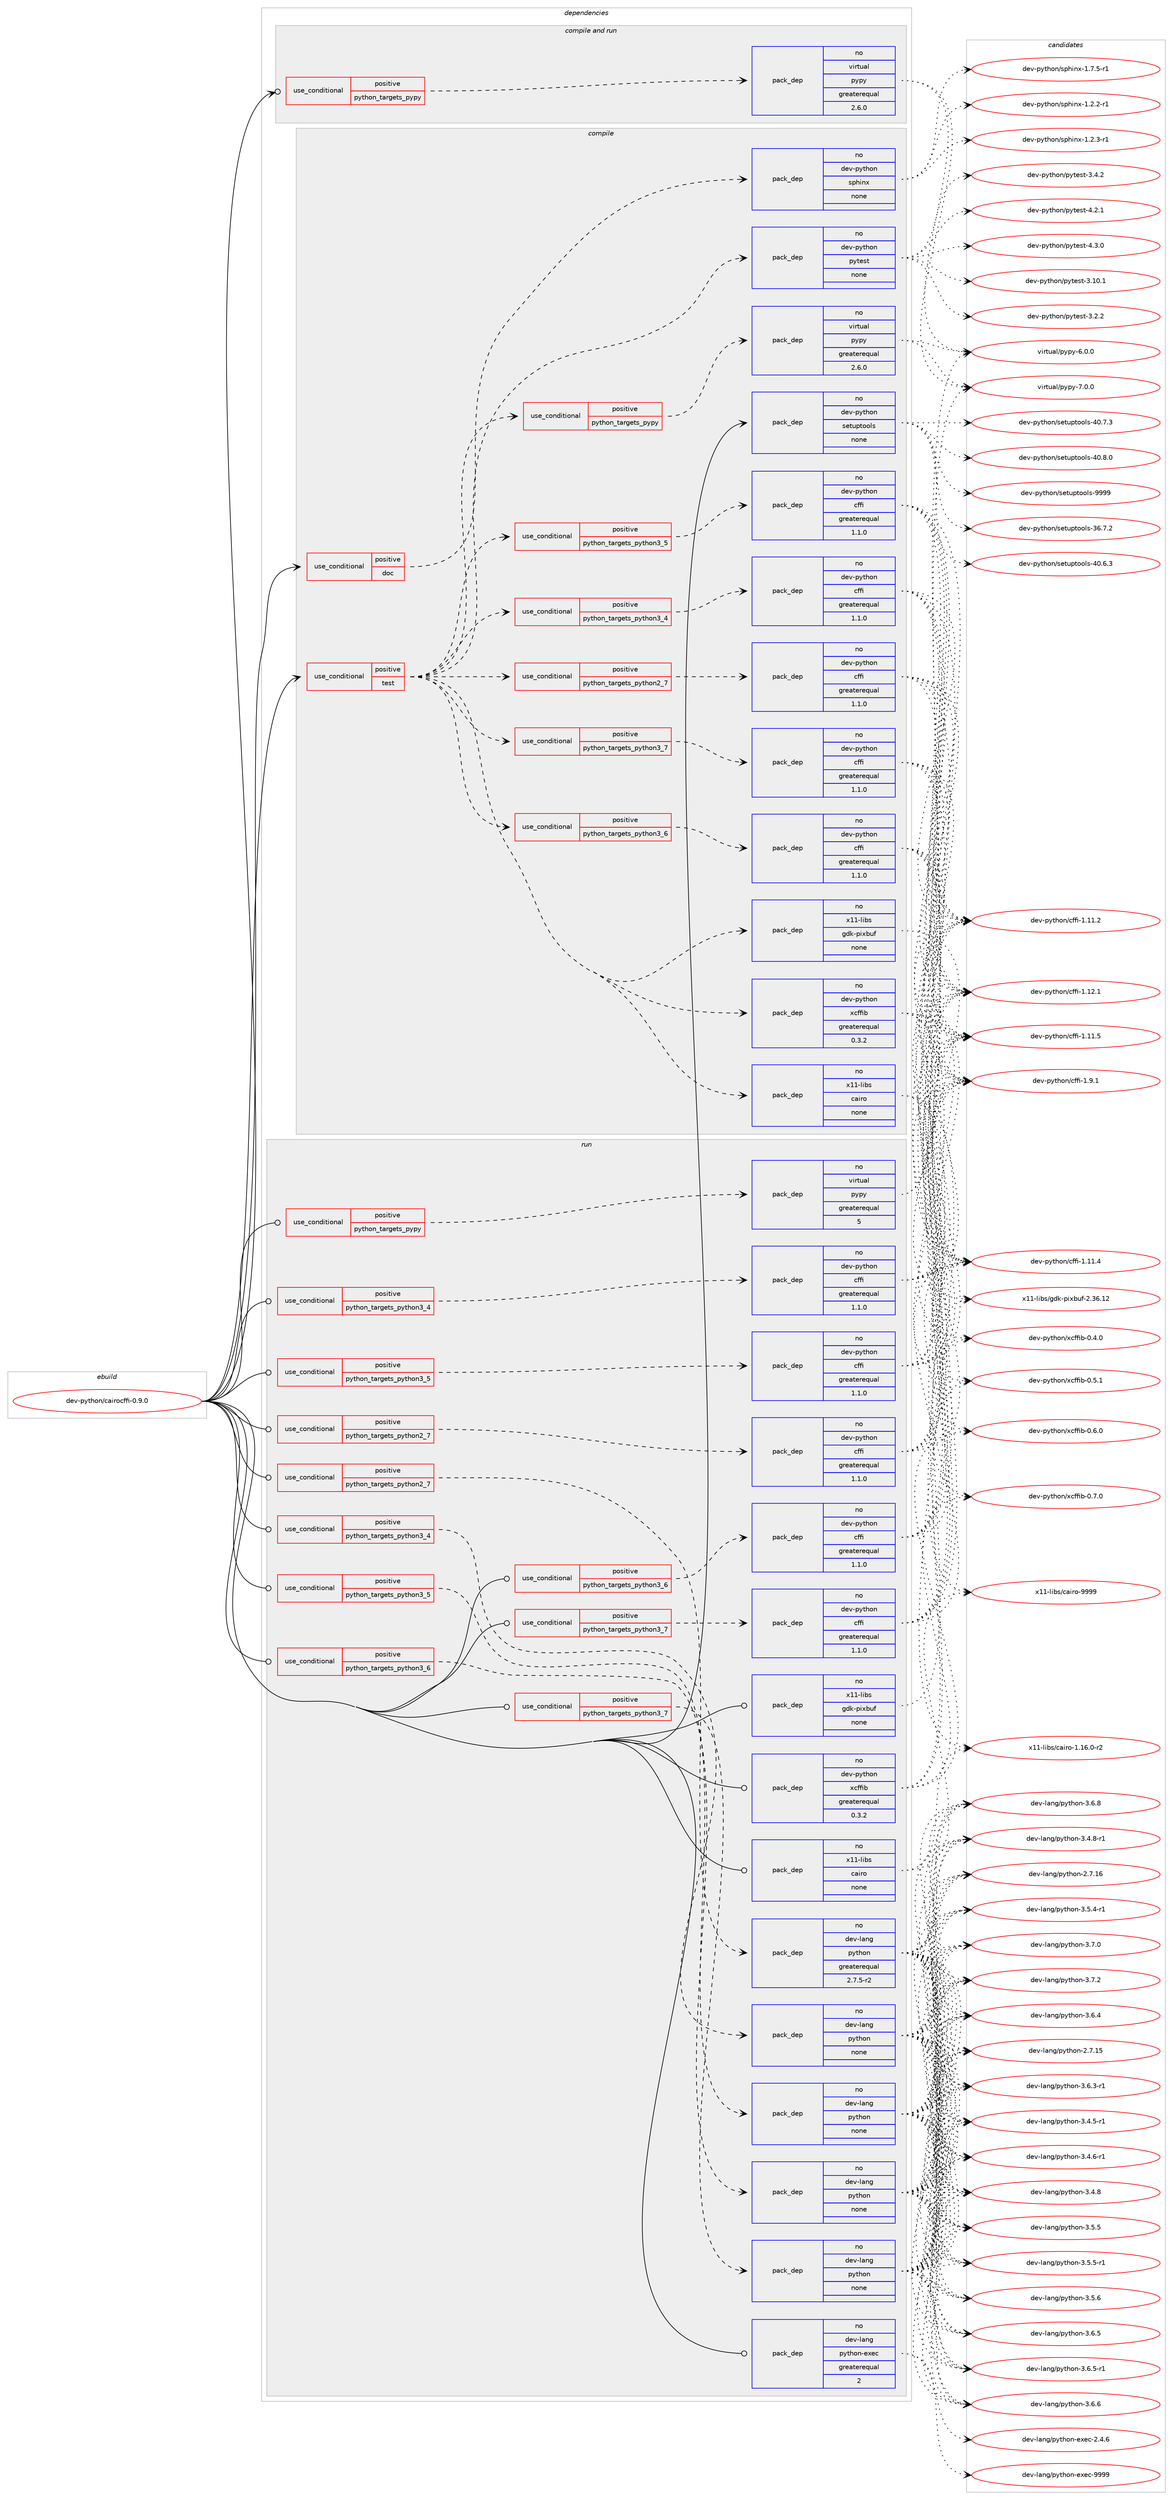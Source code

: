 digraph prolog {

# *************
# Graph options
# *************

newrank=true;
concentrate=true;
compound=true;
graph [rankdir=LR,fontname=Helvetica,fontsize=10,ranksep=1.5];#, ranksep=2.5, nodesep=0.2];
edge  [arrowhead=vee];
node  [fontname=Helvetica,fontsize=10];

# **********
# The ebuild
# **********

subgraph cluster_leftcol {
color=gray;
rank=same;
label=<<i>ebuild</i>>;
id [label="dev-python/cairocffi-0.9.0", color=red, width=4, href="../dev-python/cairocffi-0.9.0.svg"];
}

# ****************
# The dependencies
# ****************

subgraph cluster_midcol {
color=gray;
label=<<i>dependencies</i>>;
subgraph cluster_compile {
fillcolor="#eeeeee";
style=filled;
label=<<i>compile</i>>;
subgraph cond372012 {
dependency1402258 [label=<<TABLE BORDER="0" CELLBORDER="1" CELLSPACING="0" CELLPADDING="4"><TR><TD ROWSPAN="3" CELLPADDING="10">use_conditional</TD></TR><TR><TD>positive</TD></TR><TR><TD>doc</TD></TR></TABLE>>, shape=none, color=red];
subgraph pack1007013 {
dependency1402259 [label=<<TABLE BORDER="0" CELLBORDER="1" CELLSPACING="0" CELLPADDING="4" WIDTH="220"><TR><TD ROWSPAN="6" CELLPADDING="30">pack_dep</TD></TR><TR><TD WIDTH="110">no</TD></TR><TR><TD>dev-python</TD></TR><TR><TD>sphinx</TD></TR><TR><TD>none</TD></TR><TR><TD></TD></TR></TABLE>>, shape=none, color=blue];
}
dependency1402258:e -> dependency1402259:w [weight=20,style="dashed",arrowhead="vee"];
}
id:e -> dependency1402258:w [weight=20,style="solid",arrowhead="vee"];
subgraph cond372013 {
dependency1402260 [label=<<TABLE BORDER="0" CELLBORDER="1" CELLSPACING="0" CELLPADDING="4"><TR><TD ROWSPAN="3" CELLPADDING="10">use_conditional</TD></TR><TR><TD>positive</TD></TR><TR><TD>test</TD></TR></TABLE>>, shape=none, color=red];
subgraph cond372014 {
dependency1402261 [label=<<TABLE BORDER="0" CELLBORDER="1" CELLSPACING="0" CELLPADDING="4"><TR><TD ROWSPAN="3" CELLPADDING="10">use_conditional</TD></TR><TR><TD>positive</TD></TR><TR><TD>python_targets_python2_7</TD></TR></TABLE>>, shape=none, color=red];
subgraph pack1007014 {
dependency1402262 [label=<<TABLE BORDER="0" CELLBORDER="1" CELLSPACING="0" CELLPADDING="4" WIDTH="220"><TR><TD ROWSPAN="6" CELLPADDING="30">pack_dep</TD></TR><TR><TD WIDTH="110">no</TD></TR><TR><TD>dev-python</TD></TR><TR><TD>cffi</TD></TR><TR><TD>greaterequal</TD></TR><TR><TD>1.1.0</TD></TR></TABLE>>, shape=none, color=blue];
}
dependency1402261:e -> dependency1402262:w [weight=20,style="dashed",arrowhead="vee"];
}
dependency1402260:e -> dependency1402261:w [weight=20,style="dashed",arrowhead="vee"];
subgraph cond372015 {
dependency1402263 [label=<<TABLE BORDER="0" CELLBORDER="1" CELLSPACING="0" CELLPADDING="4"><TR><TD ROWSPAN="3" CELLPADDING="10">use_conditional</TD></TR><TR><TD>positive</TD></TR><TR><TD>python_targets_python3_4</TD></TR></TABLE>>, shape=none, color=red];
subgraph pack1007015 {
dependency1402264 [label=<<TABLE BORDER="0" CELLBORDER="1" CELLSPACING="0" CELLPADDING="4" WIDTH="220"><TR><TD ROWSPAN="6" CELLPADDING="30">pack_dep</TD></TR><TR><TD WIDTH="110">no</TD></TR><TR><TD>dev-python</TD></TR><TR><TD>cffi</TD></TR><TR><TD>greaterequal</TD></TR><TR><TD>1.1.0</TD></TR></TABLE>>, shape=none, color=blue];
}
dependency1402263:e -> dependency1402264:w [weight=20,style="dashed",arrowhead="vee"];
}
dependency1402260:e -> dependency1402263:w [weight=20,style="dashed",arrowhead="vee"];
subgraph cond372016 {
dependency1402265 [label=<<TABLE BORDER="0" CELLBORDER="1" CELLSPACING="0" CELLPADDING="4"><TR><TD ROWSPAN="3" CELLPADDING="10">use_conditional</TD></TR><TR><TD>positive</TD></TR><TR><TD>python_targets_python3_5</TD></TR></TABLE>>, shape=none, color=red];
subgraph pack1007016 {
dependency1402266 [label=<<TABLE BORDER="0" CELLBORDER="1" CELLSPACING="0" CELLPADDING="4" WIDTH="220"><TR><TD ROWSPAN="6" CELLPADDING="30">pack_dep</TD></TR><TR><TD WIDTH="110">no</TD></TR><TR><TD>dev-python</TD></TR><TR><TD>cffi</TD></TR><TR><TD>greaterequal</TD></TR><TR><TD>1.1.0</TD></TR></TABLE>>, shape=none, color=blue];
}
dependency1402265:e -> dependency1402266:w [weight=20,style="dashed",arrowhead="vee"];
}
dependency1402260:e -> dependency1402265:w [weight=20,style="dashed",arrowhead="vee"];
subgraph cond372017 {
dependency1402267 [label=<<TABLE BORDER="0" CELLBORDER="1" CELLSPACING="0" CELLPADDING="4"><TR><TD ROWSPAN="3" CELLPADDING="10">use_conditional</TD></TR><TR><TD>positive</TD></TR><TR><TD>python_targets_python3_6</TD></TR></TABLE>>, shape=none, color=red];
subgraph pack1007017 {
dependency1402268 [label=<<TABLE BORDER="0" CELLBORDER="1" CELLSPACING="0" CELLPADDING="4" WIDTH="220"><TR><TD ROWSPAN="6" CELLPADDING="30">pack_dep</TD></TR><TR><TD WIDTH="110">no</TD></TR><TR><TD>dev-python</TD></TR><TR><TD>cffi</TD></TR><TR><TD>greaterequal</TD></TR><TR><TD>1.1.0</TD></TR></TABLE>>, shape=none, color=blue];
}
dependency1402267:e -> dependency1402268:w [weight=20,style="dashed",arrowhead="vee"];
}
dependency1402260:e -> dependency1402267:w [weight=20,style="dashed",arrowhead="vee"];
subgraph cond372018 {
dependency1402269 [label=<<TABLE BORDER="0" CELLBORDER="1" CELLSPACING="0" CELLPADDING="4"><TR><TD ROWSPAN="3" CELLPADDING="10">use_conditional</TD></TR><TR><TD>positive</TD></TR><TR><TD>python_targets_python3_7</TD></TR></TABLE>>, shape=none, color=red];
subgraph pack1007018 {
dependency1402270 [label=<<TABLE BORDER="0" CELLBORDER="1" CELLSPACING="0" CELLPADDING="4" WIDTH="220"><TR><TD ROWSPAN="6" CELLPADDING="30">pack_dep</TD></TR><TR><TD WIDTH="110">no</TD></TR><TR><TD>dev-python</TD></TR><TR><TD>cffi</TD></TR><TR><TD>greaterequal</TD></TR><TR><TD>1.1.0</TD></TR></TABLE>>, shape=none, color=blue];
}
dependency1402269:e -> dependency1402270:w [weight=20,style="dashed",arrowhead="vee"];
}
dependency1402260:e -> dependency1402269:w [weight=20,style="dashed",arrowhead="vee"];
subgraph pack1007019 {
dependency1402271 [label=<<TABLE BORDER="0" CELLBORDER="1" CELLSPACING="0" CELLPADDING="4" WIDTH="220"><TR><TD ROWSPAN="6" CELLPADDING="30">pack_dep</TD></TR><TR><TD WIDTH="110">no</TD></TR><TR><TD>dev-python</TD></TR><TR><TD>xcffib</TD></TR><TR><TD>greaterequal</TD></TR><TR><TD>0.3.2</TD></TR></TABLE>>, shape=none, color=blue];
}
dependency1402260:e -> dependency1402271:w [weight=20,style="dashed",arrowhead="vee"];
subgraph pack1007020 {
dependency1402272 [label=<<TABLE BORDER="0" CELLBORDER="1" CELLSPACING="0" CELLPADDING="4" WIDTH="220"><TR><TD ROWSPAN="6" CELLPADDING="30">pack_dep</TD></TR><TR><TD WIDTH="110">no</TD></TR><TR><TD>x11-libs</TD></TR><TR><TD>cairo</TD></TR><TR><TD>none</TD></TR><TR><TD></TD></TR></TABLE>>, shape=none, color=blue];
}
dependency1402260:e -> dependency1402272:w [weight=20,style="dashed",arrowhead="vee"];
subgraph pack1007021 {
dependency1402273 [label=<<TABLE BORDER="0" CELLBORDER="1" CELLSPACING="0" CELLPADDING="4" WIDTH="220"><TR><TD ROWSPAN="6" CELLPADDING="30">pack_dep</TD></TR><TR><TD WIDTH="110">no</TD></TR><TR><TD>x11-libs</TD></TR><TR><TD>gdk-pixbuf</TD></TR><TR><TD>none</TD></TR><TR><TD></TD></TR></TABLE>>, shape=none, color=blue];
}
dependency1402260:e -> dependency1402273:w [weight=20,style="dashed",arrowhead="vee"];
subgraph cond372019 {
dependency1402274 [label=<<TABLE BORDER="0" CELLBORDER="1" CELLSPACING="0" CELLPADDING="4"><TR><TD ROWSPAN="3" CELLPADDING="10">use_conditional</TD></TR><TR><TD>positive</TD></TR><TR><TD>python_targets_pypy</TD></TR></TABLE>>, shape=none, color=red];
subgraph pack1007022 {
dependency1402275 [label=<<TABLE BORDER="0" CELLBORDER="1" CELLSPACING="0" CELLPADDING="4" WIDTH="220"><TR><TD ROWSPAN="6" CELLPADDING="30">pack_dep</TD></TR><TR><TD WIDTH="110">no</TD></TR><TR><TD>virtual</TD></TR><TR><TD>pypy</TD></TR><TR><TD>greaterequal</TD></TR><TR><TD>2.6.0</TD></TR></TABLE>>, shape=none, color=blue];
}
dependency1402274:e -> dependency1402275:w [weight=20,style="dashed",arrowhead="vee"];
}
dependency1402260:e -> dependency1402274:w [weight=20,style="dashed",arrowhead="vee"];
subgraph pack1007023 {
dependency1402276 [label=<<TABLE BORDER="0" CELLBORDER="1" CELLSPACING="0" CELLPADDING="4" WIDTH="220"><TR><TD ROWSPAN="6" CELLPADDING="30">pack_dep</TD></TR><TR><TD WIDTH="110">no</TD></TR><TR><TD>dev-python</TD></TR><TR><TD>pytest</TD></TR><TR><TD>none</TD></TR><TR><TD></TD></TR></TABLE>>, shape=none, color=blue];
}
dependency1402260:e -> dependency1402276:w [weight=20,style="dashed",arrowhead="vee"];
}
id:e -> dependency1402260:w [weight=20,style="solid",arrowhead="vee"];
subgraph pack1007024 {
dependency1402277 [label=<<TABLE BORDER="0" CELLBORDER="1" CELLSPACING="0" CELLPADDING="4" WIDTH="220"><TR><TD ROWSPAN="6" CELLPADDING="30">pack_dep</TD></TR><TR><TD WIDTH="110">no</TD></TR><TR><TD>dev-python</TD></TR><TR><TD>setuptools</TD></TR><TR><TD>none</TD></TR><TR><TD></TD></TR></TABLE>>, shape=none, color=blue];
}
id:e -> dependency1402277:w [weight=20,style="solid",arrowhead="vee"];
}
subgraph cluster_compileandrun {
fillcolor="#eeeeee";
style=filled;
label=<<i>compile and run</i>>;
subgraph cond372020 {
dependency1402278 [label=<<TABLE BORDER="0" CELLBORDER="1" CELLSPACING="0" CELLPADDING="4"><TR><TD ROWSPAN="3" CELLPADDING="10">use_conditional</TD></TR><TR><TD>positive</TD></TR><TR><TD>python_targets_pypy</TD></TR></TABLE>>, shape=none, color=red];
subgraph pack1007025 {
dependency1402279 [label=<<TABLE BORDER="0" CELLBORDER="1" CELLSPACING="0" CELLPADDING="4" WIDTH="220"><TR><TD ROWSPAN="6" CELLPADDING="30">pack_dep</TD></TR><TR><TD WIDTH="110">no</TD></TR><TR><TD>virtual</TD></TR><TR><TD>pypy</TD></TR><TR><TD>greaterequal</TD></TR><TR><TD>2.6.0</TD></TR></TABLE>>, shape=none, color=blue];
}
dependency1402278:e -> dependency1402279:w [weight=20,style="dashed",arrowhead="vee"];
}
id:e -> dependency1402278:w [weight=20,style="solid",arrowhead="odotvee"];
}
subgraph cluster_run {
fillcolor="#eeeeee";
style=filled;
label=<<i>run</i>>;
subgraph cond372021 {
dependency1402280 [label=<<TABLE BORDER="0" CELLBORDER="1" CELLSPACING="0" CELLPADDING="4"><TR><TD ROWSPAN="3" CELLPADDING="10">use_conditional</TD></TR><TR><TD>positive</TD></TR><TR><TD>python_targets_pypy</TD></TR></TABLE>>, shape=none, color=red];
subgraph pack1007026 {
dependency1402281 [label=<<TABLE BORDER="0" CELLBORDER="1" CELLSPACING="0" CELLPADDING="4" WIDTH="220"><TR><TD ROWSPAN="6" CELLPADDING="30">pack_dep</TD></TR><TR><TD WIDTH="110">no</TD></TR><TR><TD>virtual</TD></TR><TR><TD>pypy</TD></TR><TR><TD>greaterequal</TD></TR><TR><TD>5</TD></TR></TABLE>>, shape=none, color=blue];
}
dependency1402280:e -> dependency1402281:w [weight=20,style="dashed",arrowhead="vee"];
}
id:e -> dependency1402280:w [weight=20,style="solid",arrowhead="odot"];
subgraph cond372022 {
dependency1402282 [label=<<TABLE BORDER="0" CELLBORDER="1" CELLSPACING="0" CELLPADDING="4"><TR><TD ROWSPAN="3" CELLPADDING="10">use_conditional</TD></TR><TR><TD>positive</TD></TR><TR><TD>python_targets_python2_7</TD></TR></TABLE>>, shape=none, color=red];
subgraph pack1007027 {
dependency1402283 [label=<<TABLE BORDER="0" CELLBORDER="1" CELLSPACING="0" CELLPADDING="4" WIDTH="220"><TR><TD ROWSPAN="6" CELLPADDING="30">pack_dep</TD></TR><TR><TD WIDTH="110">no</TD></TR><TR><TD>dev-lang</TD></TR><TR><TD>python</TD></TR><TR><TD>greaterequal</TD></TR><TR><TD>2.7.5-r2</TD></TR></TABLE>>, shape=none, color=blue];
}
dependency1402282:e -> dependency1402283:w [weight=20,style="dashed",arrowhead="vee"];
}
id:e -> dependency1402282:w [weight=20,style="solid",arrowhead="odot"];
subgraph cond372023 {
dependency1402284 [label=<<TABLE BORDER="0" CELLBORDER="1" CELLSPACING="0" CELLPADDING="4"><TR><TD ROWSPAN="3" CELLPADDING="10">use_conditional</TD></TR><TR><TD>positive</TD></TR><TR><TD>python_targets_python2_7</TD></TR></TABLE>>, shape=none, color=red];
subgraph pack1007028 {
dependency1402285 [label=<<TABLE BORDER="0" CELLBORDER="1" CELLSPACING="0" CELLPADDING="4" WIDTH="220"><TR><TD ROWSPAN="6" CELLPADDING="30">pack_dep</TD></TR><TR><TD WIDTH="110">no</TD></TR><TR><TD>dev-python</TD></TR><TR><TD>cffi</TD></TR><TR><TD>greaterequal</TD></TR><TR><TD>1.1.0</TD></TR></TABLE>>, shape=none, color=blue];
}
dependency1402284:e -> dependency1402285:w [weight=20,style="dashed",arrowhead="vee"];
}
id:e -> dependency1402284:w [weight=20,style="solid",arrowhead="odot"];
subgraph cond372024 {
dependency1402286 [label=<<TABLE BORDER="0" CELLBORDER="1" CELLSPACING="0" CELLPADDING="4"><TR><TD ROWSPAN="3" CELLPADDING="10">use_conditional</TD></TR><TR><TD>positive</TD></TR><TR><TD>python_targets_python3_4</TD></TR></TABLE>>, shape=none, color=red];
subgraph pack1007029 {
dependency1402287 [label=<<TABLE BORDER="0" CELLBORDER="1" CELLSPACING="0" CELLPADDING="4" WIDTH="220"><TR><TD ROWSPAN="6" CELLPADDING="30">pack_dep</TD></TR><TR><TD WIDTH="110">no</TD></TR><TR><TD>dev-lang</TD></TR><TR><TD>python</TD></TR><TR><TD>none</TD></TR><TR><TD></TD></TR></TABLE>>, shape=none, color=blue];
}
dependency1402286:e -> dependency1402287:w [weight=20,style="dashed",arrowhead="vee"];
}
id:e -> dependency1402286:w [weight=20,style="solid",arrowhead="odot"];
subgraph cond372025 {
dependency1402288 [label=<<TABLE BORDER="0" CELLBORDER="1" CELLSPACING="0" CELLPADDING="4"><TR><TD ROWSPAN="3" CELLPADDING="10">use_conditional</TD></TR><TR><TD>positive</TD></TR><TR><TD>python_targets_python3_4</TD></TR></TABLE>>, shape=none, color=red];
subgraph pack1007030 {
dependency1402289 [label=<<TABLE BORDER="0" CELLBORDER="1" CELLSPACING="0" CELLPADDING="4" WIDTH="220"><TR><TD ROWSPAN="6" CELLPADDING="30">pack_dep</TD></TR><TR><TD WIDTH="110">no</TD></TR><TR><TD>dev-python</TD></TR><TR><TD>cffi</TD></TR><TR><TD>greaterequal</TD></TR><TR><TD>1.1.0</TD></TR></TABLE>>, shape=none, color=blue];
}
dependency1402288:e -> dependency1402289:w [weight=20,style="dashed",arrowhead="vee"];
}
id:e -> dependency1402288:w [weight=20,style="solid",arrowhead="odot"];
subgraph cond372026 {
dependency1402290 [label=<<TABLE BORDER="0" CELLBORDER="1" CELLSPACING="0" CELLPADDING="4"><TR><TD ROWSPAN="3" CELLPADDING="10">use_conditional</TD></TR><TR><TD>positive</TD></TR><TR><TD>python_targets_python3_5</TD></TR></TABLE>>, shape=none, color=red];
subgraph pack1007031 {
dependency1402291 [label=<<TABLE BORDER="0" CELLBORDER="1" CELLSPACING="0" CELLPADDING="4" WIDTH="220"><TR><TD ROWSPAN="6" CELLPADDING="30">pack_dep</TD></TR><TR><TD WIDTH="110">no</TD></TR><TR><TD>dev-lang</TD></TR><TR><TD>python</TD></TR><TR><TD>none</TD></TR><TR><TD></TD></TR></TABLE>>, shape=none, color=blue];
}
dependency1402290:e -> dependency1402291:w [weight=20,style="dashed",arrowhead="vee"];
}
id:e -> dependency1402290:w [weight=20,style="solid",arrowhead="odot"];
subgraph cond372027 {
dependency1402292 [label=<<TABLE BORDER="0" CELLBORDER="1" CELLSPACING="0" CELLPADDING="4"><TR><TD ROWSPAN="3" CELLPADDING="10">use_conditional</TD></TR><TR><TD>positive</TD></TR><TR><TD>python_targets_python3_5</TD></TR></TABLE>>, shape=none, color=red];
subgraph pack1007032 {
dependency1402293 [label=<<TABLE BORDER="0" CELLBORDER="1" CELLSPACING="0" CELLPADDING="4" WIDTH="220"><TR><TD ROWSPAN="6" CELLPADDING="30">pack_dep</TD></TR><TR><TD WIDTH="110">no</TD></TR><TR><TD>dev-python</TD></TR><TR><TD>cffi</TD></TR><TR><TD>greaterequal</TD></TR><TR><TD>1.1.0</TD></TR></TABLE>>, shape=none, color=blue];
}
dependency1402292:e -> dependency1402293:w [weight=20,style="dashed",arrowhead="vee"];
}
id:e -> dependency1402292:w [weight=20,style="solid",arrowhead="odot"];
subgraph cond372028 {
dependency1402294 [label=<<TABLE BORDER="0" CELLBORDER="1" CELLSPACING="0" CELLPADDING="4"><TR><TD ROWSPAN="3" CELLPADDING="10">use_conditional</TD></TR><TR><TD>positive</TD></TR><TR><TD>python_targets_python3_6</TD></TR></TABLE>>, shape=none, color=red];
subgraph pack1007033 {
dependency1402295 [label=<<TABLE BORDER="0" CELLBORDER="1" CELLSPACING="0" CELLPADDING="4" WIDTH="220"><TR><TD ROWSPAN="6" CELLPADDING="30">pack_dep</TD></TR><TR><TD WIDTH="110">no</TD></TR><TR><TD>dev-lang</TD></TR><TR><TD>python</TD></TR><TR><TD>none</TD></TR><TR><TD></TD></TR></TABLE>>, shape=none, color=blue];
}
dependency1402294:e -> dependency1402295:w [weight=20,style="dashed",arrowhead="vee"];
}
id:e -> dependency1402294:w [weight=20,style="solid",arrowhead="odot"];
subgraph cond372029 {
dependency1402296 [label=<<TABLE BORDER="0" CELLBORDER="1" CELLSPACING="0" CELLPADDING="4"><TR><TD ROWSPAN="3" CELLPADDING="10">use_conditional</TD></TR><TR><TD>positive</TD></TR><TR><TD>python_targets_python3_6</TD></TR></TABLE>>, shape=none, color=red];
subgraph pack1007034 {
dependency1402297 [label=<<TABLE BORDER="0" CELLBORDER="1" CELLSPACING="0" CELLPADDING="4" WIDTH="220"><TR><TD ROWSPAN="6" CELLPADDING="30">pack_dep</TD></TR><TR><TD WIDTH="110">no</TD></TR><TR><TD>dev-python</TD></TR><TR><TD>cffi</TD></TR><TR><TD>greaterequal</TD></TR><TR><TD>1.1.0</TD></TR></TABLE>>, shape=none, color=blue];
}
dependency1402296:e -> dependency1402297:w [weight=20,style="dashed",arrowhead="vee"];
}
id:e -> dependency1402296:w [weight=20,style="solid",arrowhead="odot"];
subgraph cond372030 {
dependency1402298 [label=<<TABLE BORDER="0" CELLBORDER="1" CELLSPACING="0" CELLPADDING="4"><TR><TD ROWSPAN="3" CELLPADDING="10">use_conditional</TD></TR><TR><TD>positive</TD></TR><TR><TD>python_targets_python3_7</TD></TR></TABLE>>, shape=none, color=red];
subgraph pack1007035 {
dependency1402299 [label=<<TABLE BORDER="0" CELLBORDER="1" CELLSPACING="0" CELLPADDING="4" WIDTH="220"><TR><TD ROWSPAN="6" CELLPADDING="30">pack_dep</TD></TR><TR><TD WIDTH="110">no</TD></TR><TR><TD>dev-lang</TD></TR><TR><TD>python</TD></TR><TR><TD>none</TD></TR><TR><TD></TD></TR></TABLE>>, shape=none, color=blue];
}
dependency1402298:e -> dependency1402299:w [weight=20,style="dashed",arrowhead="vee"];
}
id:e -> dependency1402298:w [weight=20,style="solid",arrowhead="odot"];
subgraph cond372031 {
dependency1402300 [label=<<TABLE BORDER="0" CELLBORDER="1" CELLSPACING="0" CELLPADDING="4"><TR><TD ROWSPAN="3" CELLPADDING="10">use_conditional</TD></TR><TR><TD>positive</TD></TR><TR><TD>python_targets_python3_7</TD></TR></TABLE>>, shape=none, color=red];
subgraph pack1007036 {
dependency1402301 [label=<<TABLE BORDER="0" CELLBORDER="1" CELLSPACING="0" CELLPADDING="4" WIDTH="220"><TR><TD ROWSPAN="6" CELLPADDING="30">pack_dep</TD></TR><TR><TD WIDTH="110">no</TD></TR><TR><TD>dev-python</TD></TR><TR><TD>cffi</TD></TR><TR><TD>greaterequal</TD></TR><TR><TD>1.1.0</TD></TR></TABLE>>, shape=none, color=blue];
}
dependency1402300:e -> dependency1402301:w [weight=20,style="dashed",arrowhead="vee"];
}
id:e -> dependency1402300:w [weight=20,style="solid",arrowhead="odot"];
subgraph pack1007037 {
dependency1402302 [label=<<TABLE BORDER="0" CELLBORDER="1" CELLSPACING="0" CELLPADDING="4" WIDTH="220"><TR><TD ROWSPAN="6" CELLPADDING="30">pack_dep</TD></TR><TR><TD WIDTH="110">no</TD></TR><TR><TD>dev-lang</TD></TR><TR><TD>python-exec</TD></TR><TR><TD>greaterequal</TD></TR><TR><TD>2</TD></TR></TABLE>>, shape=none, color=blue];
}
id:e -> dependency1402302:w [weight=20,style="solid",arrowhead="odot"];
subgraph pack1007038 {
dependency1402303 [label=<<TABLE BORDER="0" CELLBORDER="1" CELLSPACING="0" CELLPADDING="4" WIDTH="220"><TR><TD ROWSPAN="6" CELLPADDING="30">pack_dep</TD></TR><TR><TD WIDTH="110">no</TD></TR><TR><TD>dev-python</TD></TR><TR><TD>xcffib</TD></TR><TR><TD>greaterequal</TD></TR><TR><TD>0.3.2</TD></TR></TABLE>>, shape=none, color=blue];
}
id:e -> dependency1402303:w [weight=20,style="solid",arrowhead="odot"];
subgraph pack1007039 {
dependency1402304 [label=<<TABLE BORDER="0" CELLBORDER="1" CELLSPACING="0" CELLPADDING="4" WIDTH="220"><TR><TD ROWSPAN="6" CELLPADDING="30">pack_dep</TD></TR><TR><TD WIDTH="110">no</TD></TR><TR><TD>x11-libs</TD></TR><TR><TD>cairo</TD></TR><TR><TD>none</TD></TR><TR><TD></TD></TR></TABLE>>, shape=none, color=blue];
}
id:e -> dependency1402304:w [weight=20,style="solid",arrowhead="odot"];
subgraph pack1007040 {
dependency1402305 [label=<<TABLE BORDER="0" CELLBORDER="1" CELLSPACING="0" CELLPADDING="4" WIDTH="220"><TR><TD ROWSPAN="6" CELLPADDING="30">pack_dep</TD></TR><TR><TD WIDTH="110">no</TD></TR><TR><TD>x11-libs</TD></TR><TR><TD>gdk-pixbuf</TD></TR><TR><TD>none</TD></TR><TR><TD></TD></TR></TABLE>>, shape=none, color=blue];
}
id:e -> dependency1402305:w [weight=20,style="solid",arrowhead="odot"];
}
}

# **************
# The candidates
# **************

subgraph cluster_choices {
rank=same;
color=gray;
label=<<i>candidates</i>>;

subgraph choice1007013 {
color=black;
nodesep=1;
choice10010111845112121116104111110471151121041051101204549465046504511449 [label="dev-python/sphinx-1.2.2-r1", color=red, width=4,href="../dev-python/sphinx-1.2.2-r1.svg"];
choice10010111845112121116104111110471151121041051101204549465046514511449 [label="dev-python/sphinx-1.2.3-r1", color=red, width=4,href="../dev-python/sphinx-1.2.3-r1.svg"];
choice10010111845112121116104111110471151121041051101204549465546534511449 [label="dev-python/sphinx-1.7.5-r1", color=red, width=4,href="../dev-python/sphinx-1.7.5-r1.svg"];
dependency1402259:e -> choice10010111845112121116104111110471151121041051101204549465046504511449:w [style=dotted,weight="100"];
dependency1402259:e -> choice10010111845112121116104111110471151121041051101204549465046514511449:w [style=dotted,weight="100"];
dependency1402259:e -> choice10010111845112121116104111110471151121041051101204549465546534511449:w [style=dotted,weight="100"];
}
subgraph choice1007014 {
color=black;
nodesep=1;
choice10010111845112121116104111110479910210210545494649494650 [label="dev-python/cffi-1.11.2", color=red, width=4,href="../dev-python/cffi-1.11.2.svg"];
choice10010111845112121116104111110479910210210545494649494652 [label="dev-python/cffi-1.11.4", color=red, width=4,href="../dev-python/cffi-1.11.4.svg"];
choice10010111845112121116104111110479910210210545494649494653 [label="dev-python/cffi-1.11.5", color=red, width=4,href="../dev-python/cffi-1.11.5.svg"];
choice10010111845112121116104111110479910210210545494649504649 [label="dev-python/cffi-1.12.1", color=red, width=4,href="../dev-python/cffi-1.12.1.svg"];
choice100101118451121211161041111104799102102105454946574649 [label="dev-python/cffi-1.9.1", color=red, width=4,href="../dev-python/cffi-1.9.1.svg"];
dependency1402262:e -> choice10010111845112121116104111110479910210210545494649494650:w [style=dotted,weight="100"];
dependency1402262:e -> choice10010111845112121116104111110479910210210545494649494652:w [style=dotted,weight="100"];
dependency1402262:e -> choice10010111845112121116104111110479910210210545494649494653:w [style=dotted,weight="100"];
dependency1402262:e -> choice10010111845112121116104111110479910210210545494649504649:w [style=dotted,weight="100"];
dependency1402262:e -> choice100101118451121211161041111104799102102105454946574649:w [style=dotted,weight="100"];
}
subgraph choice1007015 {
color=black;
nodesep=1;
choice10010111845112121116104111110479910210210545494649494650 [label="dev-python/cffi-1.11.2", color=red, width=4,href="../dev-python/cffi-1.11.2.svg"];
choice10010111845112121116104111110479910210210545494649494652 [label="dev-python/cffi-1.11.4", color=red, width=4,href="../dev-python/cffi-1.11.4.svg"];
choice10010111845112121116104111110479910210210545494649494653 [label="dev-python/cffi-1.11.5", color=red, width=4,href="../dev-python/cffi-1.11.5.svg"];
choice10010111845112121116104111110479910210210545494649504649 [label="dev-python/cffi-1.12.1", color=red, width=4,href="../dev-python/cffi-1.12.1.svg"];
choice100101118451121211161041111104799102102105454946574649 [label="dev-python/cffi-1.9.1", color=red, width=4,href="../dev-python/cffi-1.9.1.svg"];
dependency1402264:e -> choice10010111845112121116104111110479910210210545494649494650:w [style=dotted,weight="100"];
dependency1402264:e -> choice10010111845112121116104111110479910210210545494649494652:w [style=dotted,weight="100"];
dependency1402264:e -> choice10010111845112121116104111110479910210210545494649494653:w [style=dotted,weight="100"];
dependency1402264:e -> choice10010111845112121116104111110479910210210545494649504649:w [style=dotted,weight="100"];
dependency1402264:e -> choice100101118451121211161041111104799102102105454946574649:w [style=dotted,weight="100"];
}
subgraph choice1007016 {
color=black;
nodesep=1;
choice10010111845112121116104111110479910210210545494649494650 [label="dev-python/cffi-1.11.2", color=red, width=4,href="../dev-python/cffi-1.11.2.svg"];
choice10010111845112121116104111110479910210210545494649494652 [label="dev-python/cffi-1.11.4", color=red, width=4,href="../dev-python/cffi-1.11.4.svg"];
choice10010111845112121116104111110479910210210545494649494653 [label="dev-python/cffi-1.11.5", color=red, width=4,href="../dev-python/cffi-1.11.5.svg"];
choice10010111845112121116104111110479910210210545494649504649 [label="dev-python/cffi-1.12.1", color=red, width=4,href="../dev-python/cffi-1.12.1.svg"];
choice100101118451121211161041111104799102102105454946574649 [label="dev-python/cffi-1.9.1", color=red, width=4,href="../dev-python/cffi-1.9.1.svg"];
dependency1402266:e -> choice10010111845112121116104111110479910210210545494649494650:w [style=dotted,weight="100"];
dependency1402266:e -> choice10010111845112121116104111110479910210210545494649494652:w [style=dotted,weight="100"];
dependency1402266:e -> choice10010111845112121116104111110479910210210545494649494653:w [style=dotted,weight="100"];
dependency1402266:e -> choice10010111845112121116104111110479910210210545494649504649:w [style=dotted,weight="100"];
dependency1402266:e -> choice100101118451121211161041111104799102102105454946574649:w [style=dotted,weight="100"];
}
subgraph choice1007017 {
color=black;
nodesep=1;
choice10010111845112121116104111110479910210210545494649494650 [label="dev-python/cffi-1.11.2", color=red, width=4,href="../dev-python/cffi-1.11.2.svg"];
choice10010111845112121116104111110479910210210545494649494652 [label="dev-python/cffi-1.11.4", color=red, width=4,href="../dev-python/cffi-1.11.4.svg"];
choice10010111845112121116104111110479910210210545494649494653 [label="dev-python/cffi-1.11.5", color=red, width=4,href="../dev-python/cffi-1.11.5.svg"];
choice10010111845112121116104111110479910210210545494649504649 [label="dev-python/cffi-1.12.1", color=red, width=4,href="../dev-python/cffi-1.12.1.svg"];
choice100101118451121211161041111104799102102105454946574649 [label="dev-python/cffi-1.9.1", color=red, width=4,href="../dev-python/cffi-1.9.1.svg"];
dependency1402268:e -> choice10010111845112121116104111110479910210210545494649494650:w [style=dotted,weight="100"];
dependency1402268:e -> choice10010111845112121116104111110479910210210545494649494652:w [style=dotted,weight="100"];
dependency1402268:e -> choice10010111845112121116104111110479910210210545494649494653:w [style=dotted,weight="100"];
dependency1402268:e -> choice10010111845112121116104111110479910210210545494649504649:w [style=dotted,weight="100"];
dependency1402268:e -> choice100101118451121211161041111104799102102105454946574649:w [style=dotted,weight="100"];
}
subgraph choice1007018 {
color=black;
nodesep=1;
choice10010111845112121116104111110479910210210545494649494650 [label="dev-python/cffi-1.11.2", color=red, width=4,href="../dev-python/cffi-1.11.2.svg"];
choice10010111845112121116104111110479910210210545494649494652 [label="dev-python/cffi-1.11.4", color=red, width=4,href="../dev-python/cffi-1.11.4.svg"];
choice10010111845112121116104111110479910210210545494649494653 [label="dev-python/cffi-1.11.5", color=red, width=4,href="../dev-python/cffi-1.11.5.svg"];
choice10010111845112121116104111110479910210210545494649504649 [label="dev-python/cffi-1.12.1", color=red, width=4,href="../dev-python/cffi-1.12.1.svg"];
choice100101118451121211161041111104799102102105454946574649 [label="dev-python/cffi-1.9.1", color=red, width=4,href="../dev-python/cffi-1.9.1.svg"];
dependency1402270:e -> choice10010111845112121116104111110479910210210545494649494650:w [style=dotted,weight="100"];
dependency1402270:e -> choice10010111845112121116104111110479910210210545494649494652:w [style=dotted,weight="100"];
dependency1402270:e -> choice10010111845112121116104111110479910210210545494649494653:w [style=dotted,weight="100"];
dependency1402270:e -> choice10010111845112121116104111110479910210210545494649504649:w [style=dotted,weight="100"];
dependency1402270:e -> choice100101118451121211161041111104799102102105454946574649:w [style=dotted,weight="100"];
}
subgraph choice1007019 {
color=black;
nodesep=1;
choice10010111845112121116104111110471209910210210598454846524648 [label="dev-python/xcffib-0.4.0", color=red, width=4,href="../dev-python/xcffib-0.4.0.svg"];
choice10010111845112121116104111110471209910210210598454846534649 [label="dev-python/xcffib-0.5.1", color=red, width=4,href="../dev-python/xcffib-0.5.1.svg"];
choice10010111845112121116104111110471209910210210598454846544648 [label="dev-python/xcffib-0.6.0", color=red, width=4,href="../dev-python/xcffib-0.6.0.svg"];
choice10010111845112121116104111110471209910210210598454846554648 [label="dev-python/xcffib-0.7.0", color=red, width=4,href="../dev-python/xcffib-0.7.0.svg"];
dependency1402271:e -> choice10010111845112121116104111110471209910210210598454846524648:w [style=dotted,weight="100"];
dependency1402271:e -> choice10010111845112121116104111110471209910210210598454846534649:w [style=dotted,weight="100"];
dependency1402271:e -> choice10010111845112121116104111110471209910210210598454846544648:w [style=dotted,weight="100"];
dependency1402271:e -> choice10010111845112121116104111110471209910210210598454846554648:w [style=dotted,weight="100"];
}
subgraph choice1007020 {
color=black;
nodesep=1;
choice12049494510810598115479997105114111454946495446484511450 [label="x11-libs/cairo-1.16.0-r2", color=red, width=4,href="../x11-libs/cairo-1.16.0-r2.svg"];
choice120494945108105981154799971051141114557575757 [label="x11-libs/cairo-9999", color=red, width=4,href="../x11-libs/cairo-9999.svg"];
dependency1402272:e -> choice12049494510810598115479997105114111454946495446484511450:w [style=dotted,weight="100"];
dependency1402272:e -> choice120494945108105981154799971051141114557575757:w [style=dotted,weight="100"];
}
subgraph choice1007021 {
color=black;
nodesep=1;
choice120494945108105981154710310010745112105120981171024550465154464950 [label="x11-libs/gdk-pixbuf-2.36.12", color=red, width=4,href="../x11-libs/gdk-pixbuf-2.36.12.svg"];
dependency1402273:e -> choice120494945108105981154710310010745112105120981171024550465154464950:w [style=dotted,weight="100"];
}
subgraph choice1007022 {
color=black;
nodesep=1;
choice1181051141161179710847112121112121455446484648 [label="virtual/pypy-6.0.0", color=red, width=4,href="../virtual/pypy-6.0.0.svg"];
choice1181051141161179710847112121112121455546484648 [label="virtual/pypy-7.0.0", color=red, width=4,href="../virtual/pypy-7.0.0.svg"];
dependency1402275:e -> choice1181051141161179710847112121112121455446484648:w [style=dotted,weight="100"];
dependency1402275:e -> choice1181051141161179710847112121112121455546484648:w [style=dotted,weight="100"];
}
subgraph choice1007023 {
color=black;
nodesep=1;
choice100101118451121211161041111104711212111610111511645514649484649 [label="dev-python/pytest-3.10.1", color=red, width=4,href="../dev-python/pytest-3.10.1.svg"];
choice1001011184511212111610411111047112121116101115116455146504650 [label="dev-python/pytest-3.2.2", color=red, width=4,href="../dev-python/pytest-3.2.2.svg"];
choice1001011184511212111610411111047112121116101115116455146524650 [label="dev-python/pytest-3.4.2", color=red, width=4,href="../dev-python/pytest-3.4.2.svg"];
choice1001011184511212111610411111047112121116101115116455246504649 [label="dev-python/pytest-4.2.1", color=red, width=4,href="../dev-python/pytest-4.2.1.svg"];
choice1001011184511212111610411111047112121116101115116455246514648 [label="dev-python/pytest-4.3.0", color=red, width=4,href="../dev-python/pytest-4.3.0.svg"];
dependency1402276:e -> choice100101118451121211161041111104711212111610111511645514649484649:w [style=dotted,weight="100"];
dependency1402276:e -> choice1001011184511212111610411111047112121116101115116455146504650:w [style=dotted,weight="100"];
dependency1402276:e -> choice1001011184511212111610411111047112121116101115116455146524650:w [style=dotted,weight="100"];
dependency1402276:e -> choice1001011184511212111610411111047112121116101115116455246504649:w [style=dotted,weight="100"];
dependency1402276:e -> choice1001011184511212111610411111047112121116101115116455246514648:w [style=dotted,weight="100"];
}
subgraph choice1007024 {
color=black;
nodesep=1;
choice100101118451121211161041111104711510111611711211611111110811545515446554650 [label="dev-python/setuptools-36.7.2", color=red, width=4,href="../dev-python/setuptools-36.7.2.svg"];
choice100101118451121211161041111104711510111611711211611111110811545524846544651 [label="dev-python/setuptools-40.6.3", color=red, width=4,href="../dev-python/setuptools-40.6.3.svg"];
choice100101118451121211161041111104711510111611711211611111110811545524846554651 [label="dev-python/setuptools-40.7.3", color=red, width=4,href="../dev-python/setuptools-40.7.3.svg"];
choice100101118451121211161041111104711510111611711211611111110811545524846564648 [label="dev-python/setuptools-40.8.0", color=red, width=4,href="../dev-python/setuptools-40.8.0.svg"];
choice10010111845112121116104111110471151011161171121161111111081154557575757 [label="dev-python/setuptools-9999", color=red, width=4,href="../dev-python/setuptools-9999.svg"];
dependency1402277:e -> choice100101118451121211161041111104711510111611711211611111110811545515446554650:w [style=dotted,weight="100"];
dependency1402277:e -> choice100101118451121211161041111104711510111611711211611111110811545524846544651:w [style=dotted,weight="100"];
dependency1402277:e -> choice100101118451121211161041111104711510111611711211611111110811545524846554651:w [style=dotted,weight="100"];
dependency1402277:e -> choice100101118451121211161041111104711510111611711211611111110811545524846564648:w [style=dotted,weight="100"];
dependency1402277:e -> choice10010111845112121116104111110471151011161171121161111111081154557575757:w [style=dotted,weight="100"];
}
subgraph choice1007025 {
color=black;
nodesep=1;
choice1181051141161179710847112121112121455446484648 [label="virtual/pypy-6.0.0", color=red, width=4,href="../virtual/pypy-6.0.0.svg"];
choice1181051141161179710847112121112121455546484648 [label="virtual/pypy-7.0.0", color=red, width=4,href="../virtual/pypy-7.0.0.svg"];
dependency1402279:e -> choice1181051141161179710847112121112121455446484648:w [style=dotted,weight="100"];
dependency1402279:e -> choice1181051141161179710847112121112121455546484648:w [style=dotted,weight="100"];
}
subgraph choice1007026 {
color=black;
nodesep=1;
choice1181051141161179710847112121112121455446484648 [label="virtual/pypy-6.0.0", color=red, width=4,href="../virtual/pypy-6.0.0.svg"];
choice1181051141161179710847112121112121455546484648 [label="virtual/pypy-7.0.0", color=red, width=4,href="../virtual/pypy-7.0.0.svg"];
dependency1402281:e -> choice1181051141161179710847112121112121455446484648:w [style=dotted,weight="100"];
dependency1402281:e -> choice1181051141161179710847112121112121455546484648:w [style=dotted,weight="100"];
}
subgraph choice1007027 {
color=black;
nodesep=1;
choice10010111845108971101034711212111610411111045504655464953 [label="dev-lang/python-2.7.15", color=red, width=4,href="../dev-lang/python-2.7.15.svg"];
choice10010111845108971101034711212111610411111045504655464954 [label="dev-lang/python-2.7.16", color=red, width=4,href="../dev-lang/python-2.7.16.svg"];
choice1001011184510897110103471121211161041111104551465246534511449 [label="dev-lang/python-3.4.5-r1", color=red, width=4,href="../dev-lang/python-3.4.5-r1.svg"];
choice1001011184510897110103471121211161041111104551465246544511449 [label="dev-lang/python-3.4.6-r1", color=red, width=4,href="../dev-lang/python-3.4.6-r1.svg"];
choice100101118451089711010347112121116104111110455146524656 [label="dev-lang/python-3.4.8", color=red, width=4,href="../dev-lang/python-3.4.8.svg"];
choice1001011184510897110103471121211161041111104551465246564511449 [label="dev-lang/python-3.4.8-r1", color=red, width=4,href="../dev-lang/python-3.4.8-r1.svg"];
choice1001011184510897110103471121211161041111104551465346524511449 [label="dev-lang/python-3.5.4-r1", color=red, width=4,href="../dev-lang/python-3.5.4-r1.svg"];
choice100101118451089711010347112121116104111110455146534653 [label="dev-lang/python-3.5.5", color=red, width=4,href="../dev-lang/python-3.5.5.svg"];
choice1001011184510897110103471121211161041111104551465346534511449 [label="dev-lang/python-3.5.5-r1", color=red, width=4,href="../dev-lang/python-3.5.5-r1.svg"];
choice100101118451089711010347112121116104111110455146534654 [label="dev-lang/python-3.5.6", color=red, width=4,href="../dev-lang/python-3.5.6.svg"];
choice1001011184510897110103471121211161041111104551465446514511449 [label="dev-lang/python-3.6.3-r1", color=red, width=4,href="../dev-lang/python-3.6.3-r1.svg"];
choice100101118451089711010347112121116104111110455146544652 [label="dev-lang/python-3.6.4", color=red, width=4,href="../dev-lang/python-3.6.4.svg"];
choice100101118451089711010347112121116104111110455146544653 [label="dev-lang/python-3.6.5", color=red, width=4,href="../dev-lang/python-3.6.5.svg"];
choice1001011184510897110103471121211161041111104551465446534511449 [label="dev-lang/python-3.6.5-r1", color=red, width=4,href="../dev-lang/python-3.6.5-r1.svg"];
choice100101118451089711010347112121116104111110455146544654 [label="dev-lang/python-3.6.6", color=red, width=4,href="../dev-lang/python-3.6.6.svg"];
choice100101118451089711010347112121116104111110455146544656 [label="dev-lang/python-3.6.8", color=red, width=4,href="../dev-lang/python-3.6.8.svg"];
choice100101118451089711010347112121116104111110455146554648 [label="dev-lang/python-3.7.0", color=red, width=4,href="../dev-lang/python-3.7.0.svg"];
choice100101118451089711010347112121116104111110455146554650 [label="dev-lang/python-3.7.2", color=red, width=4,href="../dev-lang/python-3.7.2.svg"];
dependency1402283:e -> choice10010111845108971101034711212111610411111045504655464953:w [style=dotted,weight="100"];
dependency1402283:e -> choice10010111845108971101034711212111610411111045504655464954:w [style=dotted,weight="100"];
dependency1402283:e -> choice1001011184510897110103471121211161041111104551465246534511449:w [style=dotted,weight="100"];
dependency1402283:e -> choice1001011184510897110103471121211161041111104551465246544511449:w [style=dotted,weight="100"];
dependency1402283:e -> choice100101118451089711010347112121116104111110455146524656:w [style=dotted,weight="100"];
dependency1402283:e -> choice1001011184510897110103471121211161041111104551465246564511449:w [style=dotted,weight="100"];
dependency1402283:e -> choice1001011184510897110103471121211161041111104551465346524511449:w [style=dotted,weight="100"];
dependency1402283:e -> choice100101118451089711010347112121116104111110455146534653:w [style=dotted,weight="100"];
dependency1402283:e -> choice1001011184510897110103471121211161041111104551465346534511449:w [style=dotted,weight="100"];
dependency1402283:e -> choice100101118451089711010347112121116104111110455146534654:w [style=dotted,weight="100"];
dependency1402283:e -> choice1001011184510897110103471121211161041111104551465446514511449:w [style=dotted,weight="100"];
dependency1402283:e -> choice100101118451089711010347112121116104111110455146544652:w [style=dotted,weight="100"];
dependency1402283:e -> choice100101118451089711010347112121116104111110455146544653:w [style=dotted,weight="100"];
dependency1402283:e -> choice1001011184510897110103471121211161041111104551465446534511449:w [style=dotted,weight="100"];
dependency1402283:e -> choice100101118451089711010347112121116104111110455146544654:w [style=dotted,weight="100"];
dependency1402283:e -> choice100101118451089711010347112121116104111110455146544656:w [style=dotted,weight="100"];
dependency1402283:e -> choice100101118451089711010347112121116104111110455146554648:w [style=dotted,weight="100"];
dependency1402283:e -> choice100101118451089711010347112121116104111110455146554650:w [style=dotted,weight="100"];
}
subgraph choice1007028 {
color=black;
nodesep=1;
choice10010111845112121116104111110479910210210545494649494650 [label="dev-python/cffi-1.11.2", color=red, width=4,href="../dev-python/cffi-1.11.2.svg"];
choice10010111845112121116104111110479910210210545494649494652 [label="dev-python/cffi-1.11.4", color=red, width=4,href="../dev-python/cffi-1.11.4.svg"];
choice10010111845112121116104111110479910210210545494649494653 [label="dev-python/cffi-1.11.5", color=red, width=4,href="../dev-python/cffi-1.11.5.svg"];
choice10010111845112121116104111110479910210210545494649504649 [label="dev-python/cffi-1.12.1", color=red, width=4,href="../dev-python/cffi-1.12.1.svg"];
choice100101118451121211161041111104799102102105454946574649 [label="dev-python/cffi-1.9.1", color=red, width=4,href="../dev-python/cffi-1.9.1.svg"];
dependency1402285:e -> choice10010111845112121116104111110479910210210545494649494650:w [style=dotted,weight="100"];
dependency1402285:e -> choice10010111845112121116104111110479910210210545494649494652:w [style=dotted,weight="100"];
dependency1402285:e -> choice10010111845112121116104111110479910210210545494649494653:w [style=dotted,weight="100"];
dependency1402285:e -> choice10010111845112121116104111110479910210210545494649504649:w [style=dotted,weight="100"];
dependency1402285:e -> choice100101118451121211161041111104799102102105454946574649:w [style=dotted,weight="100"];
}
subgraph choice1007029 {
color=black;
nodesep=1;
choice10010111845108971101034711212111610411111045504655464953 [label="dev-lang/python-2.7.15", color=red, width=4,href="../dev-lang/python-2.7.15.svg"];
choice10010111845108971101034711212111610411111045504655464954 [label="dev-lang/python-2.7.16", color=red, width=4,href="../dev-lang/python-2.7.16.svg"];
choice1001011184510897110103471121211161041111104551465246534511449 [label="dev-lang/python-3.4.5-r1", color=red, width=4,href="../dev-lang/python-3.4.5-r1.svg"];
choice1001011184510897110103471121211161041111104551465246544511449 [label="dev-lang/python-3.4.6-r1", color=red, width=4,href="../dev-lang/python-3.4.6-r1.svg"];
choice100101118451089711010347112121116104111110455146524656 [label="dev-lang/python-3.4.8", color=red, width=4,href="../dev-lang/python-3.4.8.svg"];
choice1001011184510897110103471121211161041111104551465246564511449 [label="dev-lang/python-3.4.8-r1", color=red, width=4,href="../dev-lang/python-3.4.8-r1.svg"];
choice1001011184510897110103471121211161041111104551465346524511449 [label="dev-lang/python-3.5.4-r1", color=red, width=4,href="../dev-lang/python-3.5.4-r1.svg"];
choice100101118451089711010347112121116104111110455146534653 [label="dev-lang/python-3.5.5", color=red, width=4,href="../dev-lang/python-3.5.5.svg"];
choice1001011184510897110103471121211161041111104551465346534511449 [label="dev-lang/python-3.5.5-r1", color=red, width=4,href="../dev-lang/python-3.5.5-r1.svg"];
choice100101118451089711010347112121116104111110455146534654 [label="dev-lang/python-3.5.6", color=red, width=4,href="../dev-lang/python-3.5.6.svg"];
choice1001011184510897110103471121211161041111104551465446514511449 [label="dev-lang/python-3.6.3-r1", color=red, width=4,href="../dev-lang/python-3.6.3-r1.svg"];
choice100101118451089711010347112121116104111110455146544652 [label="dev-lang/python-3.6.4", color=red, width=4,href="../dev-lang/python-3.6.4.svg"];
choice100101118451089711010347112121116104111110455146544653 [label="dev-lang/python-3.6.5", color=red, width=4,href="../dev-lang/python-3.6.5.svg"];
choice1001011184510897110103471121211161041111104551465446534511449 [label="dev-lang/python-3.6.5-r1", color=red, width=4,href="../dev-lang/python-3.6.5-r1.svg"];
choice100101118451089711010347112121116104111110455146544654 [label="dev-lang/python-3.6.6", color=red, width=4,href="../dev-lang/python-3.6.6.svg"];
choice100101118451089711010347112121116104111110455146544656 [label="dev-lang/python-3.6.8", color=red, width=4,href="../dev-lang/python-3.6.8.svg"];
choice100101118451089711010347112121116104111110455146554648 [label="dev-lang/python-3.7.0", color=red, width=4,href="../dev-lang/python-3.7.0.svg"];
choice100101118451089711010347112121116104111110455146554650 [label="dev-lang/python-3.7.2", color=red, width=4,href="../dev-lang/python-3.7.2.svg"];
dependency1402287:e -> choice10010111845108971101034711212111610411111045504655464953:w [style=dotted,weight="100"];
dependency1402287:e -> choice10010111845108971101034711212111610411111045504655464954:w [style=dotted,weight="100"];
dependency1402287:e -> choice1001011184510897110103471121211161041111104551465246534511449:w [style=dotted,weight="100"];
dependency1402287:e -> choice1001011184510897110103471121211161041111104551465246544511449:w [style=dotted,weight="100"];
dependency1402287:e -> choice100101118451089711010347112121116104111110455146524656:w [style=dotted,weight="100"];
dependency1402287:e -> choice1001011184510897110103471121211161041111104551465246564511449:w [style=dotted,weight="100"];
dependency1402287:e -> choice1001011184510897110103471121211161041111104551465346524511449:w [style=dotted,weight="100"];
dependency1402287:e -> choice100101118451089711010347112121116104111110455146534653:w [style=dotted,weight="100"];
dependency1402287:e -> choice1001011184510897110103471121211161041111104551465346534511449:w [style=dotted,weight="100"];
dependency1402287:e -> choice100101118451089711010347112121116104111110455146534654:w [style=dotted,weight="100"];
dependency1402287:e -> choice1001011184510897110103471121211161041111104551465446514511449:w [style=dotted,weight="100"];
dependency1402287:e -> choice100101118451089711010347112121116104111110455146544652:w [style=dotted,weight="100"];
dependency1402287:e -> choice100101118451089711010347112121116104111110455146544653:w [style=dotted,weight="100"];
dependency1402287:e -> choice1001011184510897110103471121211161041111104551465446534511449:w [style=dotted,weight="100"];
dependency1402287:e -> choice100101118451089711010347112121116104111110455146544654:w [style=dotted,weight="100"];
dependency1402287:e -> choice100101118451089711010347112121116104111110455146544656:w [style=dotted,weight="100"];
dependency1402287:e -> choice100101118451089711010347112121116104111110455146554648:w [style=dotted,weight="100"];
dependency1402287:e -> choice100101118451089711010347112121116104111110455146554650:w [style=dotted,weight="100"];
}
subgraph choice1007030 {
color=black;
nodesep=1;
choice10010111845112121116104111110479910210210545494649494650 [label="dev-python/cffi-1.11.2", color=red, width=4,href="../dev-python/cffi-1.11.2.svg"];
choice10010111845112121116104111110479910210210545494649494652 [label="dev-python/cffi-1.11.4", color=red, width=4,href="../dev-python/cffi-1.11.4.svg"];
choice10010111845112121116104111110479910210210545494649494653 [label="dev-python/cffi-1.11.5", color=red, width=4,href="../dev-python/cffi-1.11.5.svg"];
choice10010111845112121116104111110479910210210545494649504649 [label="dev-python/cffi-1.12.1", color=red, width=4,href="../dev-python/cffi-1.12.1.svg"];
choice100101118451121211161041111104799102102105454946574649 [label="dev-python/cffi-1.9.1", color=red, width=4,href="../dev-python/cffi-1.9.1.svg"];
dependency1402289:e -> choice10010111845112121116104111110479910210210545494649494650:w [style=dotted,weight="100"];
dependency1402289:e -> choice10010111845112121116104111110479910210210545494649494652:w [style=dotted,weight="100"];
dependency1402289:e -> choice10010111845112121116104111110479910210210545494649494653:w [style=dotted,weight="100"];
dependency1402289:e -> choice10010111845112121116104111110479910210210545494649504649:w [style=dotted,weight="100"];
dependency1402289:e -> choice100101118451121211161041111104799102102105454946574649:w [style=dotted,weight="100"];
}
subgraph choice1007031 {
color=black;
nodesep=1;
choice10010111845108971101034711212111610411111045504655464953 [label="dev-lang/python-2.7.15", color=red, width=4,href="../dev-lang/python-2.7.15.svg"];
choice10010111845108971101034711212111610411111045504655464954 [label="dev-lang/python-2.7.16", color=red, width=4,href="../dev-lang/python-2.7.16.svg"];
choice1001011184510897110103471121211161041111104551465246534511449 [label="dev-lang/python-3.4.5-r1", color=red, width=4,href="../dev-lang/python-3.4.5-r1.svg"];
choice1001011184510897110103471121211161041111104551465246544511449 [label="dev-lang/python-3.4.6-r1", color=red, width=4,href="../dev-lang/python-3.4.6-r1.svg"];
choice100101118451089711010347112121116104111110455146524656 [label="dev-lang/python-3.4.8", color=red, width=4,href="../dev-lang/python-3.4.8.svg"];
choice1001011184510897110103471121211161041111104551465246564511449 [label="dev-lang/python-3.4.8-r1", color=red, width=4,href="../dev-lang/python-3.4.8-r1.svg"];
choice1001011184510897110103471121211161041111104551465346524511449 [label="dev-lang/python-3.5.4-r1", color=red, width=4,href="../dev-lang/python-3.5.4-r1.svg"];
choice100101118451089711010347112121116104111110455146534653 [label="dev-lang/python-3.5.5", color=red, width=4,href="../dev-lang/python-3.5.5.svg"];
choice1001011184510897110103471121211161041111104551465346534511449 [label="dev-lang/python-3.5.5-r1", color=red, width=4,href="../dev-lang/python-3.5.5-r1.svg"];
choice100101118451089711010347112121116104111110455146534654 [label="dev-lang/python-3.5.6", color=red, width=4,href="../dev-lang/python-3.5.6.svg"];
choice1001011184510897110103471121211161041111104551465446514511449 [label="dev-lang/python-3.6.3-r1", color=red, width=4,href="../dev-lang/python-3.6.3-r1.svg"];
choice100101118451089711010347112121116104111110455146544652 [label="dev-lang/python-3.6.4", color=red, width=4,href="../dev-lang/python-3.6.4.svg"];
choice100101118451089711010347112121116104111110455146544653 [label="dev-lang/python-3.6.5", color=red, width=4,href="../dev-lang/python-3.6.5.svg"];
choice1001011184510897110103471121211161041111104551465446534511449 [label="dev-lang/python-3.6.5-r1", color=red, width=4,href="../dev-lang/python-3.6.5-r1.svg"];
choice100101118451089711010347112121116104111110455146544654 [label="dev-lang/python-3.6.6", color=red, width=4,href="../dev-lang/python-3.6.6.svg"];
choice100101118451089711010347112121116104111110455146544656 [label="dev-lang/python-3.6.8", color=red, width=4,href="../dev-lang/python-3.6.8.svg"];
choice100101118451089711010347112121116104111110455146554648 [label="dev-lang/python-3.7.0", color=red, width=4,href="../dev-lang/python-3.7.0.svg"];
choice100101118451089711010347112121116104111110455146554650 [label="dev-lang/python-3.7.2", color=red, width=4,href="../dev-lang/python-3.7.2.svg"];
dependency1402291:e -> choice10010111845108971101034711212111610411111045504655464953:w [style=dotted,weight="100"];
dependency1402291:e -> choice10010111845108971101034711212111610411111045504655464954:w [style=dotted,weight="100"];
dependency1402291:e -> choice1001011184510897110103471121211161041111104551465246534511449:w [style=dotted,weight="100"];
dependency1402291:e -> choice1001011184510897110103471121211161041111104551465246544511449:w [style=dotted,weight="100"];
dependency1402291:e -> choice100101118451089711010347112121116104111110455146524656:w [style=dotted,weight="100"];
dependency1402291:e -> choice1001011184510897110103471121211161041111104551465246564511449:w [style=dotted,weight="100"];
dependency1402291:e -> choice1001011184510897110103471121211161041111104551465346524511449:w [style=dotted,weight="100"];
dependency1402291:e -> choice100101118451089711010347112121116104111110455146534653:w [style=dotted,weight="100"];
dependency1402291:e -> choice1001011184510897110103471121211161041111104551465346534511449:w [style=dotted,weight="100"];
dependency1402291:e -> choice100101118451089711010347112121116104111110455146534654:w [style=dotted,weight="100"];
dependency1402291:e -> choice1001011184510897110103471121211161041111104551465446514511449:w [style=dotted,weight="100"];
dependency1402291:e -> choice100101118451089711010347112121116104111110455146544652:w [style=dotted,weight="100"];
dependency1402291:e -> choice100101118451089711010347112121116104111110455146544653:w [style=dotted,weight="100"];
dependency1402291:e -> choice1001011184510897110103471121211161041111104551465446534511449:w [style=dotted,weight="100"];
dependency1402291:e -> choice100101118451089711010347112121116104111110455146544654:w [style=dotted,weight="100"];
dependency1402291:e -> choice100101118451089711010347112121116104111110455146544656:w [style=dotted,weight="100"];
dependency1402291:e -> choice100101118451089711010347112121116104111110455146554648:w [style=dotted,weight="100"];
dependency1402291:e -> choice100101118451089711010347112121116104111110455146554650:w [style=dotted,weight="100"];
}
subgraph choice1007032 {
color=black;
nodesep=1;
choice10010111845112121116104111110479910210210545494649494650 [label="dev-python/cffi-1.11.2", color=red, width=4,href="../dev-python/cffi-1.11.2.svg"];
choice10010111845112121116104111110479910210210545494649494652 [label="dev-python/cffi-1.11.4", color=red, width=4,href="../dev-python/cffi-1.11.4.svg"];
choice10010111845112121116104111110479910210210545494649494653 [label="dev-python/cffi-1.11.5", color=red, width=4,href="../dev-python/cffi-1.11.5.svg"];
choice10010111845112121116104111110479910210210545494649504649 [label="dev-python/cffi-1.12.1", color=red, width=4,href="../dev-python/cffi-1.12.1.svg"];
choice100101118451121211161041111104799102102105454946574649 [label="dev-python/cffi-1.9.1", color=red, width=4,href="../dev-python/cffi-1.9.1.svg"];
dependency1402293:e -> choice10010111845112121116104111110479910210210545494649494650:w [style=dotted,weight="100"];
dependency1402293:e -> choice10010111845112121116104111110479910210210545494649494652:w [style=dotted,weight="100"];
dependency1402293:e -> choice10010111845112121116104111110479910210210545494649494653:w [style=dotted,weight="100"];
dependency1402293:e -> choice10010111845112121116104111110479910210210545494649504649:w [style=dotted,weight="100"];
dependency1402293:e -> choice100101118451121211161041111104799102102105454946574649:w [style=dotted,weight="100"];
}
subgraph choice1007033 {
color=black;
nodesep=1;
choice10010111845108971101034711212111610411111045504655464953 [label="dev-lang/python-2.7.15", color=red, width=4,href="../dev-lang/python-2.7.15.svg"];
choice10010111845108971101034711212111610411111045504655464954 [label="dev-lang/python-2.7.16", color=red, width=4,href="../dev-lang/python-2.7.16.svg"];
choice1001011184510897110103471121211161041111104551465246534511449 [label="dev-lang/python-3.4.5-r1", color=red, width=4,href="../dev-lang/python-3.4.5-r1.svg"];
choice1001011184510897110103471121211161041111104551465246544511449 [label="dev-lang/python-3.4.6-r1", color=red, width=4,href="../dev-lang/python-3.4.6-r1.svg"];
choice100101118451089711010347112121116104111110455146524656 [label="dev-lang/python-3.4.8", color=red, width=4,href="../dev-lang/python-3.4.8.svg"];
choice1001011184510897110103471121211161041111104551465246564511449 [label="dev-lang/python-3.4.8-r1", color=red, width=4,href="../dev-lang/python-3.4.8-r1.svg"];
choice1001011184510897110103471121211161041111104551465346524511449 [label="dev-lang/python-3.5.4-r1", color=red, width=4,href="../dev-lang/python-3.5.4-r1.svg"];
choice100101118451089711010347112121116104111110455146534653 [label="dev-lang/python-3.5.5", color=red, width=4,href="../dev-lang/python-3.5.5.svg"];
choice1001011184510897110103471121211161041111104551465346534511449 [label="dev-lang/python-3.5.5-r1", color=red, width=4,href="../dev-lang/python-3.5.5-r1.svg"];
choice100101118451089711010347112121116104111110455146534654 [label="dev-lang/python-3.5.6", color=red, width=4,href="../dev-lang/python-3.5.6.svg"];
choice1001011184510897110103471121211161041111104551465446514511449 [label="dev-lang/python-3.6.3-r1", color=red, width=4,href="../dev-lang/python-3.6.3-r1.svg"];
choice100101118451089711010347112121116104111110455146544652 [label="dev-lang/python-3.6.4", color=red, width=4,href="../dev-lang/python-3.6.4.svg"];
choice100101118451089711010347112121116104111110455146544653 [label="dev-lang/python-3.6.5", color=red, width=4,href="../dev-lang/python-3.6.5.svg"];
choice1001011184510897110103471121211161041111104551465446534511449 [label="dev-lang/python-3.6.5-r1", color=red, width=4,href="../dev-lang/python-3.6.5-r1.svg"];
choice100101118451089711010347112121116104111110455146544654 [label="dev-lang/python-3.6.6", color=red, width=4,href="../dev-lang/python-3.6.6.svg"];
choice100101118451089711010347112121116104111110455146544656 [label="dev-lang/python-3.6.8", color=red, width=4,href="../dev-lang/python-3.6.8.svg"];
choice100101118451089711010347112121116104111110455146554648 [label="dev-lang/python-3.7.0", color=red, width=4,href="../dev-lang/python-3.7.0.svg"];
choice100101118451089711010347112121116104111110455146554650 [label="dev-lang/python-3.7.2", color=red, width=4,href="../dev-lang/python-3.7.2.svg"];
dependency1402295:e -> choice10010111845108971101034711212111610411111045504655464953:w [style=dotted,weight="100"];
dependency1402295:e -> choice10010111845108971101034711212111610411111045504655464954:w [style=dotted,weight="100"];
dependency1402295:e -> choice1001011184510897110103471121211161041111104551465246534511449:w [style=dotted,weight="100"];
dependency1402295:e -> choice1001011184510897110103471121211161041111104551465246544511449:w [style=dotted,weight="100"];
dependency1402295:e -> choice100101118451089711010347112121116104111110455146524656:w [style=dotted,weight="100"];
dependency1402295:e -> choice1001011184510897110103471121211161041111104551465246564511449:w [style=dotted,weight="100"];
dependency1402295:e -> choice1001011184510897110103471121211161041111104551465346524511449:w [style=dotted,weight="100"];
dependency1402295:e -> choice100101118451089711010347112121116104111110455146534653:w [style=dotted,weight="100"];
dependency1402295:e -> choice1001011184510897110103471121211161041111104551465346534511449:w [style=dotted,weight="100"];
dependency1402295:e -> choice100101118451089711010347112121116104111110455146534654:w [style=dotted,weight="100"];
dependency1402295:e -> choice1001011184510897110103471121211161041111104551465446514511449:w [style=dotted,weight="100"];
dependency1402295:e -> choice100101118451089711010347112121116104111110455146544652:w [style=dotted,weight="100"];
dependency1402295:e -> choice100101118451089711010347112121116104111110455146544653:w [style=dotted,weight="100"];
dependency1402295:e -> choice1001011184510897110103471121211161041111104551465446534511449:w [style=dotted,weight="100"];
dependency1402295:e -> choice100101118451089711010347112121116104111110455146544654:w [style=dotted,weight="100"];
dependency1402295:e -> choice100101118451089711010347112121116104111110455146544656:w [style=dotted,weight="100"];
dependency1402295:e -> choice100101118451089711010347112121116104111110455146554648:w [style=dotted,weight="100"];
dependency1402295:e -> choice100101118451089711010347112121116104111110455146554650:w [style=dotted,weight="100"];
}
subgraph choice1007034 {
color=black;
nodesep=1;
choice10010111845112121116104111110479910210210545494649494650 [label="dev-python/cffi-1.11.2", color=red, width=4,href="../dev-python/cffi-1.11.2.svg"];
choice10010111845112121116104111110479910210210545494649494652 [label="dev-python/cffi-1.11.4", color=red, width=4,href="../dev-python/cffi-1.11.4.svg"];
choice10010111845112121116104111110479910210210545494649494653 [label="dev-python/cffi-1.11.5", color=red, width=4,href="../dev-python/cffi-1.11.5.svg"];
choice10010111845112121116104111110479910210210545494649504649 [label="dev-python/cffi-1.12.1", color=red, width=4,href="../dev-python/cffi-1.12.1.svg"];
choice100101118451121211161041111104799102102105454946574649 [label="dev-python/cffi-1.9.1", color=red, width=4,href="../dev-python/cffi-1.9.1.svg"];
dependency1402297:e -> choice10010111845112121116104111110479910210210545494649494650:w [style=dotted,weight="100"];
dependency1402297:e -> choice10010111845112121116104111110479910210210545494649494652:w [style=dotted,weight="100"];
dependency1402297:e -> choice10010111845112121116104111110479910210210545494649494653:w [style=dotted,weight="100"];
dependency1402297:e -> choice10010111845112121116104111110479910210210545494649504649:w [style=dotted,weight="100"];
dependency1402297:e -> choice100101118451121211161041111104799102102105454946574649:w [style=dotted,weight="100"];
}
subgraph choice1007035 {
color=black;
nodesep=1;
choice10010111845108971101034711212111610411111045504655464953 [label="dev-lang/python-2.7.15", color=red, width=4,href="../dev-lang/python-2.7.15.svg"];
choice10010111845108971101034711212111610411111045504655464954 [label="dev-lang/python-2.7.16", color=red, width=4,href="../dev-lang/python-2.7.16.svg"];
choice1001011184510897110103471121211161041111104551465246534511449 [label="dev-lang/python-3.4.5-r1", color=red, width=4,href="../dev-lang/python-3.4.5-r1.svg"];
choice1001011184510897110103471121211161041111104551465246544511449 [label="dev-lang/python-3.4.6-r1", color=red, width=4,href="../dev-lang/python-3.4.6-r1.svg"];
choice100101118451089711010347112121116104111110455146524656 [label="dev-lang/python-3.4.8", color=red, width=4,href="../dev-lang/python-3.4.8.svg"];
choice1001011184510897110103471121211161041111104551465246564511449 [label="dev-lang/python-3.4.8-r1", color=red, width=4,href="../dev-lang/python-3.4.8-r1.svg"];
choice1001011184510897110103471121211161041111104551465346524511449 [label="dev-lang/python-3.5.4-r1", color=red, width=4,href="../dev-lang/python-3.5.4-r1.svg"];
choice100101118451089711010347112121116104111110455146534653 [label="dev-lang/python-3.5.5", color=red, width=4,href="../dev-lang/python-3.5.5.svg"];
choice1001011184510897110103471121211161041111104551465346534511449 [label="dev-lang/python-3.5.5-r1", color=red, width=4,href="../dev-lang/python-3.5.5-r1.svg"];
choice100101118451089711010347112121116104111110455146534654 [label="dev-lang/python-3.5.6", color=red, width=4,href="../dev-lang/python-3.5.6.svg"];
choice1001011184510897110103471121211161041111104551465446514511449 [label="dev-lang/python-3.6.3-r1", color=red, width=4,href="../dev-lang/python-3.6.3-r1.svg"];
choice100101118451089711010347112121116104111110455146544652 [label="dev-lang/python-3.6.4", color=red, width=4,href="../dev-lang/python-3.6.4.svg"];
choice100101118451089711010347112121116104111110455146544653 [label="dev-lang/python-3.6.5", color=red, width=4,href="../dev-lang/python-3.6.5.svg"];
choice1001011184510897110103471121211161041111104551465446534511449 [label="dev-lang/python-3.6.5-r1", color=red, width=4,href="../dev-lang/python-3.6.5-r1.svg"];
choice100101118451089711010347112121116104111110455146544654 [label="dev-lang/python-3.6.6", color=red, width=4,href="../dev-lang/python-3.6.6.svg"];
choice100101118451089711010347112121116104111110455146544656 [label="dev-lang/python-3.6.8", color=red, width=4,href="../dev-lang/python-3.6.8.svg"];
choice100101118451089711010347112121116104111110455146554648 [label="dev-lang/python-3.7.0", color=red, width=4,href="../dev-lang/python-3.7.0.svg"];
choice100101118451089711010347112121116104111110455146554650 [label="dev-lang/python-3.7.2", color=red, width=4,href="../dev-lang/python-3.7.2.svg"];
dependency1402299:e -> choice10010111845108971101034711212111610411111045504655464953:w [style=dotted,weight="100"];
dependency1402299:e -> choice10010111845108971101034711212111610411111045504655464954:w [style=dotted,weight="100"];
dependency1402299:e -> choice1001011184510897110103471121211161041111104551465246534511449:w [style=dotted,weight="100"];
dependency1402299:e -> choice1001011184510897110103471121211161041111104551465246544511449:w [style=dotted,weight="100"];
dependency1402299:e -> choice100101118451089711010347112121116104111110455146524656:w [style=dotted,weight="100"];
dependency1402299:e -> choice1001011184510897110103471121211161041111104551465246564511449:w [style=dotted,weight="100"];
dependency1402299:e -> choice1001011184510897110103471121211161041111104551465346524511449:w [style=dotted,weight="100"];
dependency1402299:e -> choice100101118451089711010347112121116104111110455146534653:w [style=dotted,weight="100"];
dependency1402299:e -> choice1001011184510897110103471121211161041111104551465346534511449:w [style=dotted,weight="100"];
dependency1402299:e -> choice100101118451089711010347112121116104111110455146534654:w [style=dotted,weight="100"];
dependency1402299:e -> choice1001011184510897110103471121211161041111104551465446514511449:w [style=dotted,weight="100"];
dependency1402299:e -> choice100101118451089711010347112121116104111110455146544652:w [style=dotted,weight="100"];
dependency1402299:e -> choice100101118451089711010347112121116104111110455146544653:w [style=dotted,weight="100"];
dependency1402299:e -> choice1001011184510897110103471121211161041111104551465446534511449:w [style=dotted,weight="100"];
dependency1402299:e -> choice100101118451089711010347112121116104111110455146544654:w [style=dotted,weight="100"];
dependency1402299:e -> choice100101118451089711010347112121116104111110455146544656:w [style=dotted,weight="100"];
dependency1402299:e -> choice100101118451089711010347112121116104111110455146554648:w [style=dotted,weight="100"];
dependency1402299:e -> choice100101118451089711010347112121116104111110455146554650:w [style=dotted,weight="100"];
}
subgraph choice1007036 {
color=black;
nodesep=1;
choice10010111845112121116104111110479910210210545494649494650 [label="dev-python/cffi-1.11.2", color=red, width=4,href="../dev-python/cffi-1.11.2.svg"];
choice10010111845112121116104111110479910210210545494649494652 [label="dev-python/cffi-1.11.4", color=red, width=4,href="../dev-python/cffi-1.11.4.svg"];
choice10010111845112121116104111110479910210210545494649494653 [label="dev-python/cffi-1.11.5", color=red, width=4,href="../dev-python/cffi-1.11.5.svg"];
choice10010111845112121116104111110479910210210545494649504649 [label="dev-python/cffi-1.12.1", color=red, width=4,href="../dev-python/cffi-1.12.1.svg"];
choice100101118451121211161041111104799102102105454946574649 [label="dev-python/cffi-1.9.1", color=red, width=4,href="../dev-python/cffi-1.9.1.svg"];
dependency1402301:e -> choice10010111845112121116104111110479910210210545494649494650:w [style=dotted,weight="100"];
dependency1402301:e -> choice10010111845112121116104111110479910210210545494649494652:w [style=dotted,weight="100"];
dependency1402301:e -> choice10010111845112121116104111110479910210210545494649494653:w [style=dotted,weight="100"];
dependency1402301:e -> choice10010111845112121116104111110479910210210545494649504649:w [style=dotted,weight="100"];
dependency1402301:e -> choice100101118451121211161041111104799102102105454946574649:w [style=dotted,weight="100"];
}
subgraph choice1007037 {
color=black;
nodesep=1;
choice1001011184510897110103471121211161041111104510112010199455046524654 [label="dev-lang/python-exec-2.4.6", color=red, width=4,href="../dev-lang/python-exec-2.4.6.svg"];
choice10010111845108971101034711212111610411111045101120101994557575757 [label="dev-lang/python-exec-9999", color=red, width=4,href="../dev-lang/python-exec-9999.svg"];
dependency1402302:e -> choice1001011184510897110103471121211161041111104510112010199455046524654:w [style=dotted,weight="100"];
dependency1402302:e -> choice10010111845108971101034711212111610411111045101120101994557575757:w [style=dotted,weight="100"];
}
subgraph choice1007038 {
color=black;
nodesep=1;
choice10010111845112121116104111110471209910210210598454846524648 [label="dev-python/xcffib-0.4.0", color=red, width=4,href="../dev-python/xcffib-0.4.0.svg"];
choice10010111845112121116104111110471209910210210598454846534649 [label="dev-python/xcffib-0.5.1", color=red, width=4,href="../dev-python/xcffib-0.5.1.svg"];
choice10010111845112121116104111110471209910210210598454846544648 [label="dev-python/xcffib-0.6.0", color=red, width=4,href="../dev-python/xcffib-0.6.0.svg"];
choice10010111845112121116104111110471209910210210598454846554648 [label="dev-python/xcffib-0.7.0", color=red, width=4,href="../dev-python/xcffib-0.7.0.svg"];
dependency1402303:e -> choice10010111845112121116104111110471209910210210598454846524648:w [style=dotted,weight="100"];
dependency1402303:e -> choice10010111845112121116104111110471209910210210598454846534649:w [style=dotted,weight="100"];
dependency1402303:e -> choice10010111845112121116104111110471209910210210598454846544648:w [style=dotted,weight="100"];
dependency1402303:e -> choice10010111845112121116104111110471209910210210598454846554648:w [style=dotted,weight="100"];
}
subgraph choice1007039 {
color=black;
nodesep=1;
choice12049494510810598115479997105114111454946495446484511450 [label="x11-libs/cairo-1.16.0-r2", color=red, width=4,href="../x11-libs/cairo-1.16.0-r2.svg"];
choice120494945108105981154799971051141114557575757 [label="x11-libs/cairo-9999", color=red, width=4,href="../x11-libs/cairo-9999.svg"];
dependency1402304:e -> choice12049494510810598115479997105114111454946495446484511450:w [style=dotted,weight="100"];
dependency1402304:e -> choice120494945108105981154799971051141114557575757:w [style=dotted,weight="100"];
}
subgraph choice1007040 {
color=black;
nodesep=1;
choice120494945108105981154710310010745112105120981171024550465154464950 [label="x11-libs/gdk-pixbuf-2.36.12", color=red, width=4,href="../x11-libs/gdk-pixbuf-2.36.12.svg"];
dependency1402305:e -> choice120494945108105981154710310010745112105120981171024550465154464950:w [style=dotted,weight="100"];
}
}

}
